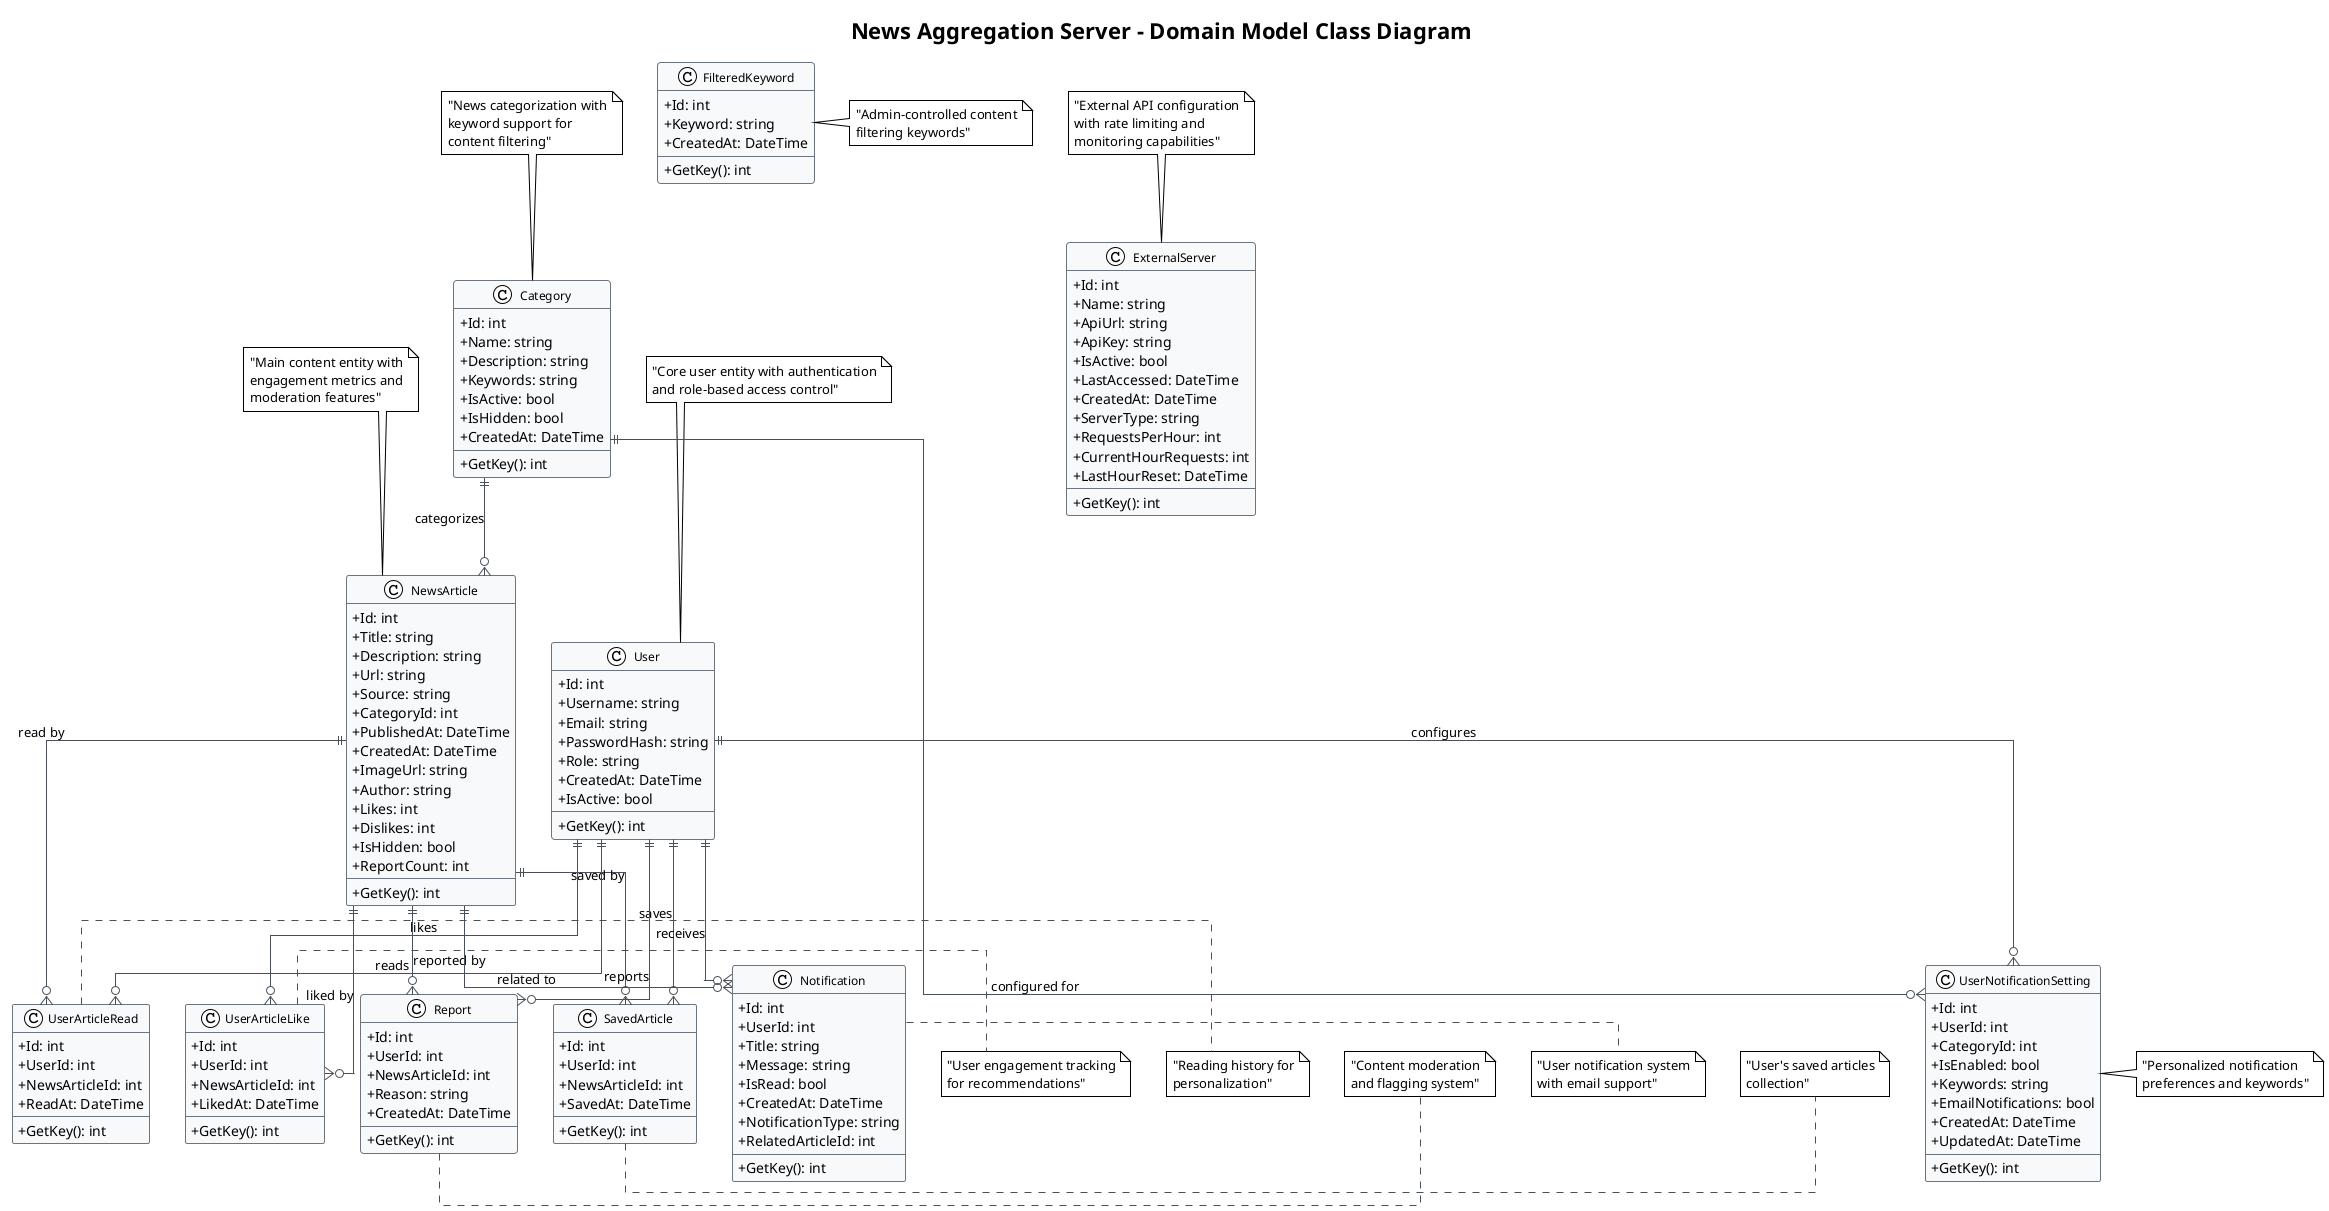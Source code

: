 @startuml NewsAggregationServerClassDiagram

!theme plain
skinparam classAttributeIconSize 0
skinparam classFontSize 12
skinparam classFontName Arial
skinparam backgroundColor #FFFFFF
skinparam classBackgroundColor #F8F9FA
skinparam classBorderColor #6C757D
skinparam arrowColor #495057
skinparam linetype ortho

title News Aggregation Server - Domain Model Class Diagram

' Core Entities
class User {
  +Id: int
  +Username: string
  +Email: string
  +PasswordHash: string
  +Role: string
  +CreatedAt: DateTime
  +IsActive: bool
  --
  +GetKey(): int
}

class NewsArticle {
  +Id: int
  +Title: string
  +Description: string
  +Url: string
  +Source: string
  +CategoryId: int
  +PublishedAt: DateTime
  +CreatedAt: DateTime
  +ImageUrl: string
  +Author: string
  +Likes: int
  +Dislikes: int
  +IsHidden: bool
  +ReportCount: int
  --
  +GetKey(): int
}

class Category {
  +Id: int
  +Name: string
  +Description: string
  +Keywords: string
  +IsActive: bool
  +IsHidden: bool
  +CreatedAt: DateTime
  --
  +GetKey(): int
}

class ExternalServer {
  +Id: int
  +Name: string
  +ApiUrl: string
  +ApiKey: string
  +IsActive: bool
  +LastAccessed: DateTime
  +CreatedAt: DateTime
  +ServerType: string
  +RequestsPerHour: int
  +CurrentHourRequests: int
  +LastHourReset: DateTime
  --
  +GetKey(): int
}

' Junction Tables
class SavedArticle {
  +Id: int
  +UserId: int
  +NewsArticleId: int
  +SavedAt: DateTime
  --
  +GetKey(): int
}

class UserArticleLike {
  +Id: int
  +UserId: int
  +NewsArticleId: int
  +LikedAt: DateTime
  --
  +GetKey(): int
}

class UserArticleRead {
  +Id: int
  +UserId: int
  +NewsArticleId: int
  +ReadAt: DateTime
  --
  +GetKey(): int
}

class Report {
  +Id: int
  +UserId: int
  +NewsArticleId: int
  +Reason: string
  +CreatedAt: DateTime
  --
  +GetKey(): int
}

class Notification {
  +Id: int
  +UserId: int
  +Title: string
  +Message: string
  +IsRead: bool
  +CreatedAt: DateTime
  +NotificationType: string
  +RelatedArticleId: int
  --
  +GetKey(): int
}

class UserNotificationSetting {
  +Id: int
  +UserId: int
  +CategoryId: int
  +IsEnabled: bool
  +Keywords: string
  +EmailNotifications: bool
  +CreatedAt: DateTime
  +UpdatedAt: DateTime
  --
  +GetKey(): int
}

class FilteredKeyword {
  +Id: int
  +Keyword: string
  +CreatedAt: DateTime
  --
  +GetKey(): int
}

' Relationships
User ||--o{ SavedArticle : "saves"
NewsArticle ||--o{ SavedArticle : "saved by"

User ||--o{ UserArticleLike : "likes"
NewsArticle ||--o{ UserArticleLike : "liked by"

User ||--o{ UserArticleRead : "reads"
NewsArticle ||--o{ UserArticleRead : "read by"

User ||--o{ Report : "reports"
NewsArticle ||--o{ Report : "reported by"

User ||--o{ Notification : "receives"
NewsArticle ||--o{ Notification : "related to"

User ||--o{ UserNotificationSetting : "configures"
Category ||--o{ UserNotificationSetting : "configured for"

Category ||--o{ NewsArticle : "categorizes"

' Notes
note top of User : "Core user entity with authentication\nand role-based access control"
note top of NewsArticle : "Main content entity with\nengagement metrics and\nmoderation features"
note top of Category : "News categorization with\nkeyword support for\ncontent filtering"
note top of ExternalServer : "External API configuration\nwith rate limiting and\nmonitoring capabilities"

note right of SavedArticle : "User's saved articles\ncollection"
note right of UserArticleLike : "User engagement tracking\nfor recommendations"
note right of UserArticleRead : "Reading history for\npersonalization"
note right of Report : "Content moderation\nand flagging system"
note right of Notification : "User notification system\nwith email support"
note right of UserNotificationSetting : "Personalized notification\npreferences and keywords"
note right of FilteredKeyword : "Admin-controlled content\nfiltering keywords"

@enduml 